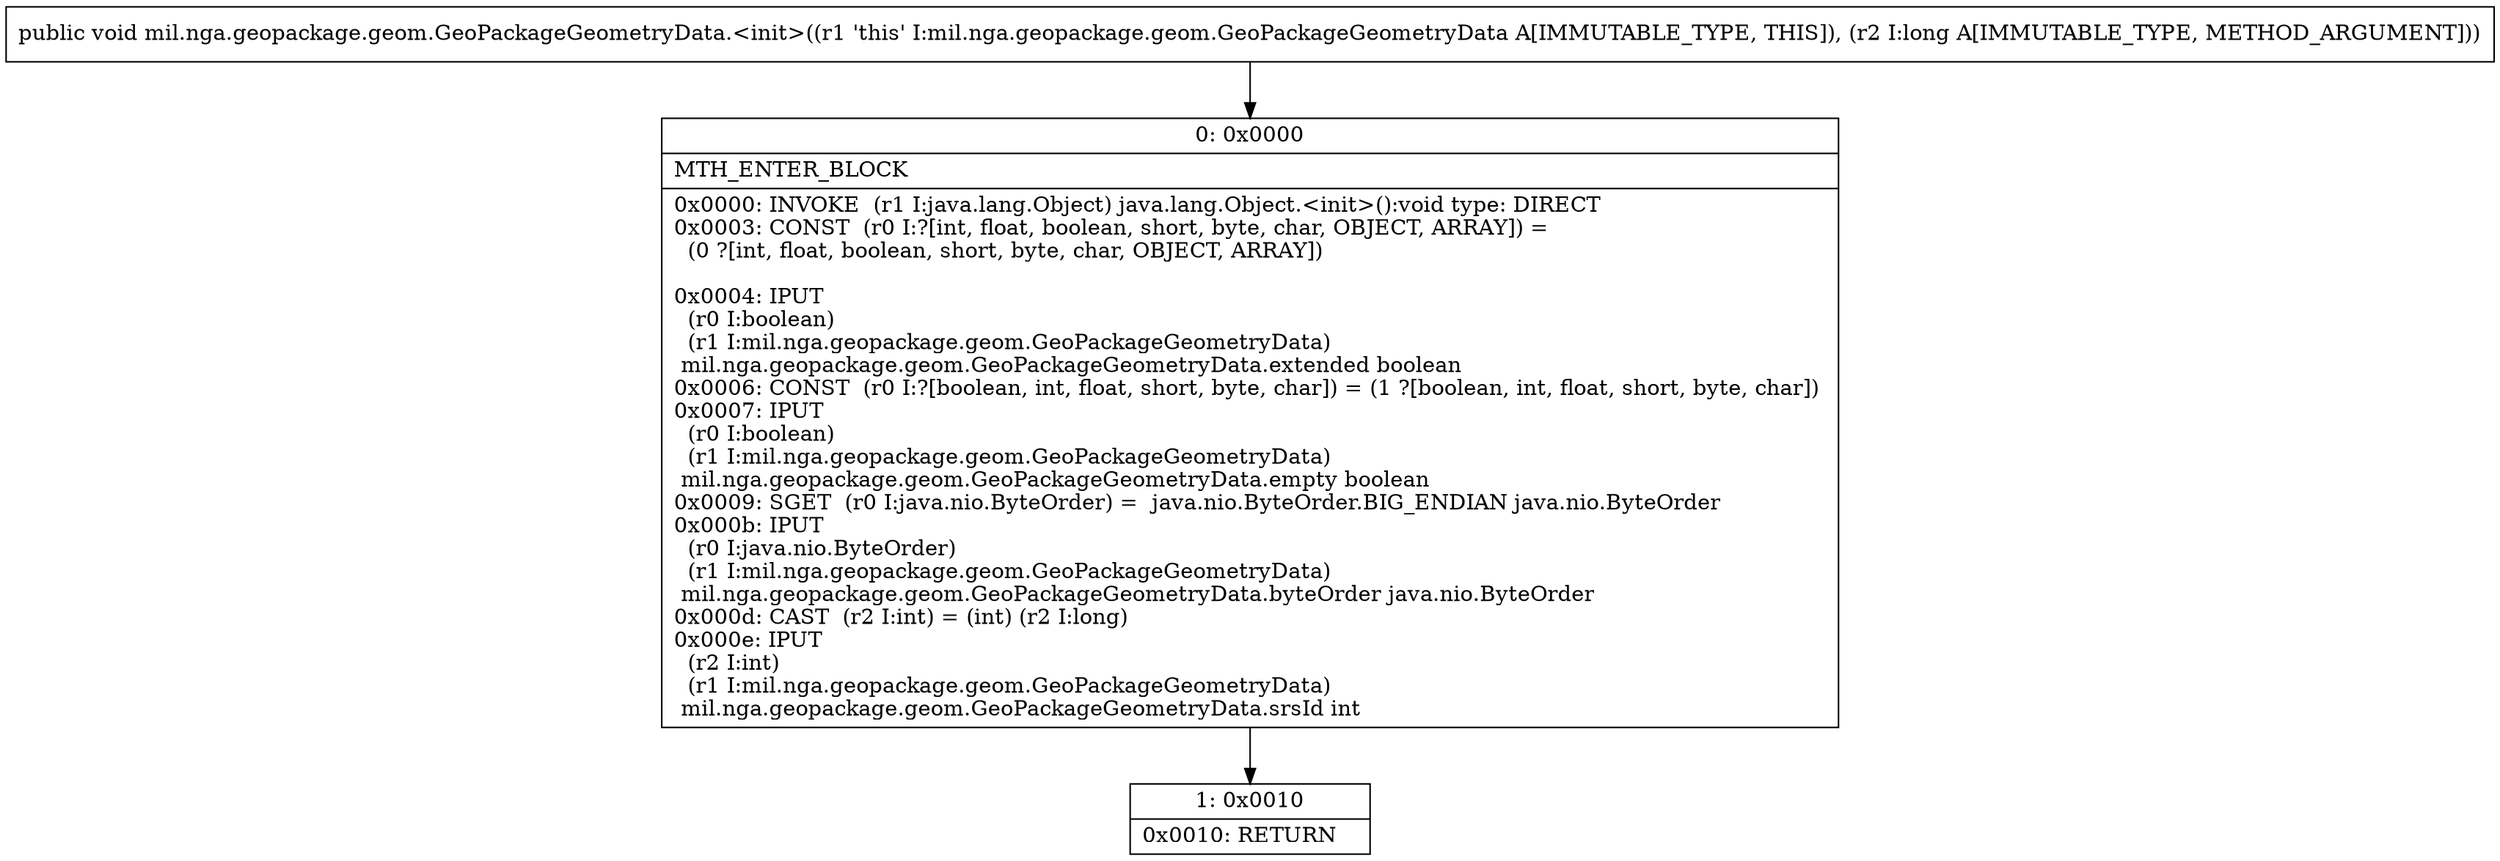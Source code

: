 digraph "CFG formil.nga.geopackage.geom.GeoPackageGeometryData.\<init\>(J)V" {
Node_0 [shape=record,label="{0\:\ 0x0000|MTH_ENTER_BLOCK\l|0x0000: INVOKE  (r1 I:java.lang.Object) java.lang.Object.\<init\>():void type: DIRECT \l0x0003: CONST  (r0 I:?[int, float, boolean, short, byte, char, OBJECT, ARRAY]) = \l  (0 ?[int, float, boolean, short, byte, char, OBJECT, ARRAY])\l \l0x0004: IPUT  \l  (r0 I:boolean)\l  (r1 I:mil.nga.geopackage.geom.GeoPackageGeometryData)\l mil.nga.geopackage.geom.GeoPackageGeometryData.extended boolean \l0x0006: CONST  (r0 I:?[boolean, int, float, short, byte, char]) = (1 ?[boolean, int, float, short, byte, char]) \l0x0007: IPUT  \l  (r0 I:boolean)\l  (r1 I:mil.nga.geopackage.geom.GeoPackageGeometryData)\l mil.nga.geopackage.geom.GeoPackageGeometryData.empty boolean \l0x0009: SGET  (r0 I:java.nio.ByteOrder) =  java.nio.ByteOrder.BIG_ENDIAN java.nio.ByteOrder \l0x000b: IPUT  \l  (r0 I:java.nio.ByteOrder)\l  (r1 I:mil.nga.geopackage.geom.GeoPackageGeometryData)\l mil.nga.geopackage.geom.GeoPackageGeometryData.byteOrder java.nio.ByteOrder \l0x000d: CAST  (r2 I:int) = (int) (r2 I:long) \l0x000e: IPUT  \l  (r2 I:int)\l  (r1 I:mil.nga.geopackage.geom.GeoPackageGeometryData)\l mil.nga.geopackage.geom.GeoPackageGeometryData.srsId int \l}"];
Node_1 [shape=record,label="{1\:\ 0x0010|0x0010: RETURN   \l}"];
MethodNode[shape=record,label="{public void mil.nga.geopackage.geom.GeoPackageGeometryData.\<init\>((r1 'this' I:mil.nga.geopackage.geom.GeoPackageGeometryData A[IMMUTABLE_TYPE, THIS]), (r2 I:long A[IMMUTABLE_TYPE, METHOD_ARGUMENT])) }"];
MethodNode -> Node_0;
Node_0 -> Node_1;
}

